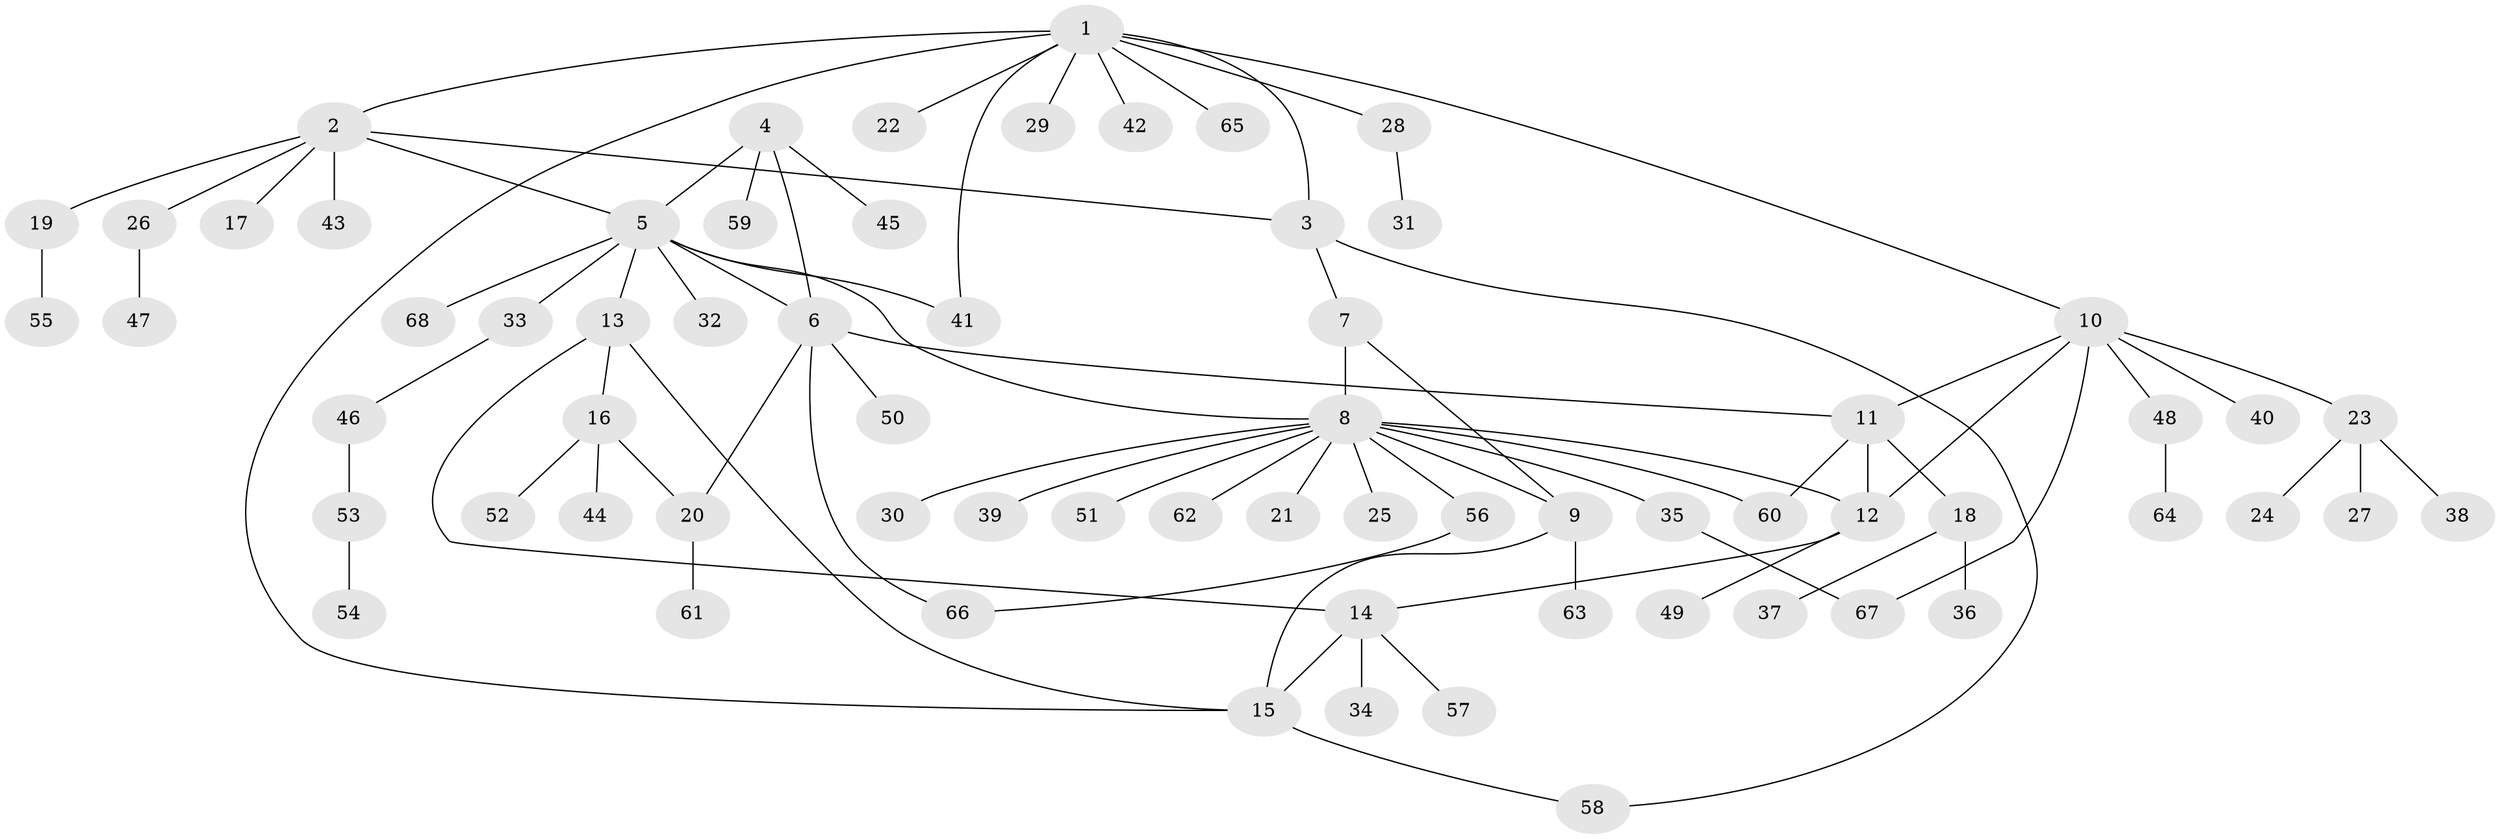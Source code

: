 // Generated by graph-tools (version 1.1) at 2025/02/03/09/25 03:02:53]
// undirected, 68 vertices, 84 edges
graph export_dot {
graph [start="1"]
  node [color=gray90,style=filled];
  1;
  2;
  3;
  4;
  5;
  6;
  7;
  8;
  9;
  10;
  11;
  12;
  13;
  14;
  15;
  16;
  17;
  18;
  19;
  20;
  21;
  22;
  23;
  24;
  25;
  26;
  27;
  28;
  29;
  30;
  31;
  32;
  33;
  34;
  35;
  36;
  37;
  38;
  39;
  40;
  41;
  42;
  43;
  44;
  45;
  46;
  47;
  48;
  49;
  50;
  51;
  52;
  53;
  54;
  55;
  56;
  57;
  58;
  59;
  60;
  61;
  62;
  63;
  64;
  65;
  66;
  67;
  68;
  1 -- 2;
  1 -- 3;
  1 -- 10;
  1 -- 15;
  1 -- 22;
  1 -- 28;
  1 -- 29;
  1 -- 41;
  1 -- 42;
  1 -- 65;
  2 -- 3;
  2 -- 5;
  2 -- 17;
  2 -- 19;
  2 -- 26;
  2 -- 43;
  3 -- 7;
  3 -- 58;
  4 -- 5;
  4 -- 6;
  4 -- 45;
  4 -- 59;
  5 -- 6;
  5 -- 8;
  5 -- 13;
  5 -- 32;
  5 -- 33;
  5 -- 41;
  5 -- 68;
  6 -- 11;
  6 -- 20;
  6 -- 50;
  6 -- 66;
  7 -- 8;
  7 -- 9;
  8 -- 9;
  8 -- 12;
  8 -- 21;
  8 -- 25;
  8 -- 30;
  8 -- 35;
  8 -- 39;
  8 -- 51;
  8 -- 56;
  8 -- 60;
  8 -- 62;
  9 -- 15;
  9 -- 63;
  10 -- 11;
  10 -- 12;
  10 -- 23;
  10 -- 40;
  10 -- 48;
  10 -- 67;
  11 -- 12;
  11 -- 18;
  11 -- 60;
  12 -- 14;
  12 -- 49;
  13 -- 14;
  13 -- 15;
  13 -- 16;
  14 -- 15;
  14 -- 34;
  14 -- 57;
  15 -- 58;
  16 -- 20;
  16 -- 44;
  16 -- 52;
  18 -- 36;
  18 -- 37;
  19 -- 55;
  20 -- 61;
  23 -- 24;
  23 -- 27;
  23 -- 38;
  26 -- 47;
  28 -- 31;
  33 -- 46;
  35 -- 67;
  46 -- 53;
  48 -- 64;
  53 -- 54;
  56 -- 66;
}
